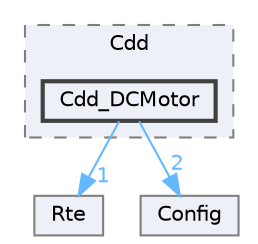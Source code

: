 digraph "Project/avProj/Bsw/Cdd/Cdd_DCMotor"
{
 // LATEX_PDF_SIZE
  bgcolor="transparent";
  edge [fontname=Helvetica,fontsize=10,labelfontname=Helvetica,labelfontsize=10];
  node [fontname=Helvetica,fontsize=10,shape=box,height=0.2,width=0.4];
  compound=true
  subgraph clusterdir_9bcb06401afdb3d36915892ca7404e33 {
    graph [ bgcolor="#edf0f7", pencolor="grey50", label="Cdd", fontname=Helvetica,fontsize=10 style="filled,dashed", URL="dir_9bcb06401afdb3d36915892ca7404e33.html",tooltip=""]
  dir_7ba7bad671a97483899628fe723439d8 [label="Cdd_DCMotor", fillcolor="#edf0f7", color="grey25", style="filled,bold", URL="dir_7ba7bad671a97483899628fe723439d8.html",tooltip=""];
  }
  dir_44ac158177b38012ded29e0bce1ce711 [label="Rte", fillcolor="#edf0f7", color="grey50", style="filled", URL="dir_44ac158177b38012ded29e0bce1ce711.html",tooltip=""];
  dir_6372c9833482547caa045621d154f9b9 [label="Config", fillcolor="#edf0f7", color="grey50", style="filled", URL="dir_6372c9833482547caa045621d154f9b9.html",tooltip=""];
  dir_7ba7bad671a97483899628fe723439d8->dir_44ac158177b38012ded29e0bce1ce711 [headlabel="1", labeldistance=1.5 headhref="dir_000017_000082.html" color="steelblue1" fontcolor="steelblue1"];
  dir_7ba7bad671a97483899628fe723439d8->dir_6372c9833482547caa045621d154f9b9 [headlabel="2", labeldistance=1.5 headhref="dir_000017_000024.html" color="steelblue1" fontcolor="steelblue1"];
}

